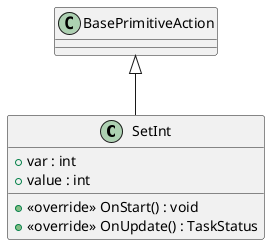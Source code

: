 @startuml
class SetInt {
    + var : int
    + value : int
    + <<override>> OnStart() : void
    + <<override>> OnUpdate() : TaskStatus
}
BasePrimitiveAction <|-- SetInt
@enduml
